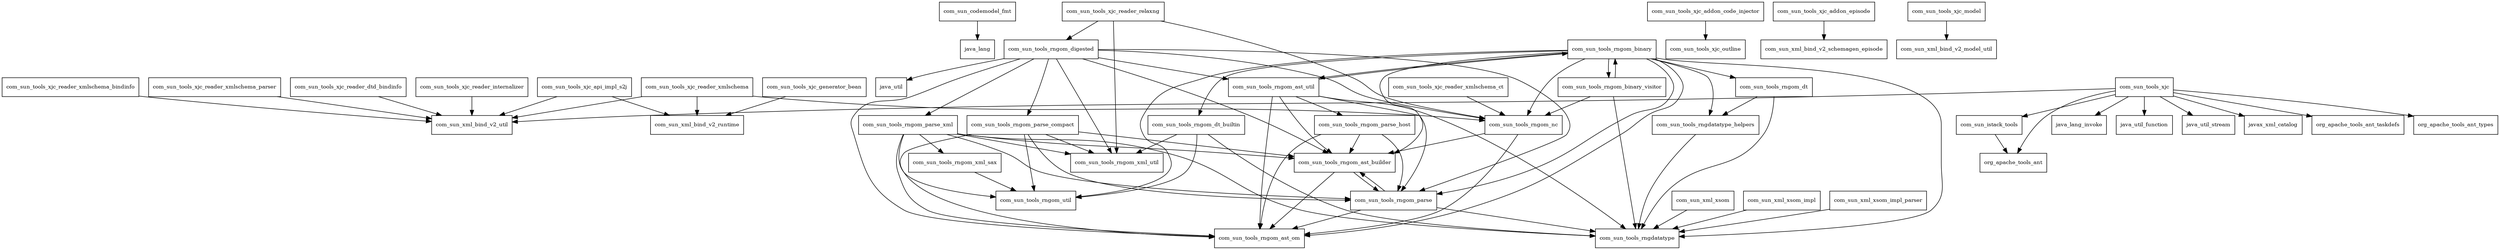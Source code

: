 digraph jaxb_xjc_2_4_0_b180830_0438_package_dependencies {
  node [shape = box, fontsize=10.0];
  com_sun_codemodel_fmt -> java_lang;
  com_sun_istack_tools -> org_apache_tools_ant;
  com_sun_tools_rngdatatype_helpers -> com_sun_tools_rngdatatype;
  com_sun_tools_rngom_ast_builder -> com_sun_tools_rngom_ast_om;
  com_sun_tools_rngom_ast_builder -> com_sun_tools_rngom_parse;
  com_sun_tools_rngom_ast_util -> com_sun_tools_rngdatatype;
  com_sun_tools_rngom_ast_util -> com_sun_tools_rngom_ast_builder;
  com_sun_tools_rngom_ast_util -> com_sun_tools_rngom_ast_om;
  com_sun_tools_rngom_ast_util -> com_sun_tools_rngom_binary;
  com_sun_tools_rngom_ast_util -> com_sun_tools_rngom_parse;
  com_sun_tools_rngom_ast_util -> com_sun_tools_rngom_parse_host;
  com_sun_tools_rngom_binary -> com_sun_tools_rngdatatype;
  com_sun_tools_rngom_binary -> com_sun_tools_rngdatatype_helpers;
  com_sun_tools_rngom_binary -> com_sun_tools_rngom_ast_builder;
  com_sun_tools_rngom_binary -> com_sun_tools_rngom_ast_om;
  com_sun_tools_rngom_binary -> com_sun_tools_rngom_ast_util;
  com_sun_tools_rngom_binary -> com_sun_tools_rngom_binary_visitor;
  com_sun_tools_rngom_binary -> com_sun_tools_rngom_dt;
  com_sun_tools_rngom_binary -> com_sun_tools_rngom_dt_builtin;
  com_sun_tools_rngom_binary -> com_sun_tools_rngom_nc;
  com_sun_tools_rngom_binary -> com_sun_tools_rngom_parse;
  com_sun_tools_rngom_binary -> com_sun_tools_rngom_util;
  com_sun_tools_rngom_binary_visitor -> com_sun_tools_rngdatatype;
  com_sun_tools_rngom_binary_visitor -> com_sun_tools_rngom_binary;
  com_sun_tools_rngom_binary_visitor -> com_sun_tools_rngom_nc;
  com_sun_tools_rngom_digested -> com_sun_tools_rngom_ast_builder;
  com_sun_tools_rngom_digested -> com_sun_tools_rngom_ast_om;
  com_sun_tools_rngom_digested -> com_sun_tools_rngom_ast_util;
  com_sun_tools_rngom_digested -> com_sun_tools_rngom_nc;
  com_sun_tools_rngom_digested -> com_sun_tools_rngom_parse;
  com_sun_tools_rngom_digested -> com_sun_tools_rngom_parse_compact;
  com_sun_tools_rngom_digested -> com_sun_tools_rngom_parse_xml;
  com_sun_tools_rngom_digested -> com_sun_tools_rngom_xml_util;
  com_sun_tools_rngom_digested -> java_util;
  com_sun_tools_rngom_dt -> com_sun_tools_rngdatatype;
  com_sun_tools_rngom_dt -> com_sun_tools_rngdatatype_helpers;
  com_sun_tools_rngom_dt_builtin -> com_sun_tools_rngdatatype;
  com_sun_tools_rngom_dt_builtin -> com_sun_tools_rngom_util;
  com_sun_tools_rngom_dt_builtin -> com_sun_tools_rngom_xml_util;
  com_sun_tools_rngom_nc -> com_sun_tools_rngom_ast_builder;
  com_sun_tools_rngom_nc -> com_sun_tools_rngom_ast_om;
  com_sun_tools_rngom_parse -> com_sun_tools_rngdatatype;
  com_sun_tools_rngom_parse -> com_sun_tools_rngom_ast_builder;
  com_sun_tools_rngom_parse -> com_sun_tools_rngom_ast_om;
  com_sun_tools_rngom_parse_compact -> com_sun_tools_rngom_ast_builder;
  com_sun_tools_rngom_parse_compact -> com_sun_tools_rngom_ast_om;
  com_sun_tools_rngom_parse_compact -> com_sun_tools_rngom_parse;
  com_sun_tools_rngom_parse_compact -> com_sun_tools_rngom_util;
  com_sun_tools_rngom_parse_compact -> com_sun_tools_rngom_xml_util;
  com_sun_tools_rngom_parse_host -> com_sun_tools_rngom_ast_builder;
  com_sun_tools_rngom_parse_host -> com_sun_tools_rngom_ast_om;
  com_sun_tools_rngom_parse_host -> com_sun_tools_rngom_parse;
  com_sun_tools_rngom_parse_xml -> com_sun_tools_rngdatatype;
  com_sun_tools_rngom_parse_xml -> com_sun_tools_rngom_ast_builder;
  com_sun_tools_rngom_parse_xml -> com_sun_tools_rngom_ast_om;
  com_sun_tools_rngom_parse_xml -> com_sun_tools_rngom_parse;
  com_sun_tools_rngom_parse_xml -> com_sun_tools_rngom_util;
  com_sun_tools_rngom_parse_xml -> com_sun_tools_rngom_xml_sax;
  com_sun_tools_rngom_parse_xml -> com_sun_tools_rngom_xml_util;
  com_sun_tools_rngom_xml_sax -> com_sun_tools_rngom_util;
  com_sun_tools_xjc -> com_sun_istack_tools;
  com_sun_tools_xjc -> com_sun_xml_bind_v2_util;
  com_sun_tools_xjc -> java_lang_invoke;
  com_sun_tools_xjc -> java_util_function;
  com_sun_tools_xjc -> java_util_stream;
  com_sun_tools_xjc -> javax_xml_catalog;
  com_sun_tools_xjc -> org_apache_tools_ant;
  com_sun_tools_xjc -> org_apache_tools_ant_taskdefs;
  com_sun_tools_xjc -> org_apache_tools_ant_types;
  com_sun_tools_xjc_addon_code_injector -> com_sun_tools_xjc_outline;
  com_sun_tools_xjc_addon_episode -> com_sun_xml_bind_v2_schemagen_episode;
  com_sun_tools_xjc_api_impl_s2j -> com_sun_xml_bind_v2_runtime;
  com_sun_tools_xjc_api_impl_s2j -> com_sun_xml_bind_v2_util;
  com_sun_tools_xjc_generator_bean -> com_sun_xml_bind_v2_runtime;
  com_sun_tools_xjc_model -> com_sun_xml_bind_v2_model_util;
  com_sun_tools_xjc_reader_dtd_bindinfo -> com_sun_xml_bind_v2_util;
  com_sun_tools_xjc_reader_internalizer -> com_sun_xml_bind_v2_util;
  com_sun_tools_xjc_reader_relaxng -> com_sun_tools_rngom_digested;
  com_sun_tools_xjc_reader_relaxng -> com_sun_tools_rngom_nc;
  com_sun_tools_xjc_reader_relaxng -> com_sun_tools_rngom_xml_util;
  com_sun_tools_xjc_reader_xmlschema -> com_sun_tools_rngom_nc;
  com_sun_tools_xjc_reader_xmlschema -> com_sun_xml_bind_v2_runtime;
  com_sun_tools_xjc_reader_xmlschema -> com_sun_xml_bind_v2_util;
  com_sun_tools_xjc_reader_xmlschema_bindinfo -> com_sun_xml_bind_v2_util;
  com_sun_tools_xjc_reader_xmlschema_ct -> com_sun_tools_rngom_nc;
  com_sun_tools_xjc_reader_xmlschema_parser -> com_sun_xml_bind_v2_util;
  com_sun_xml_xsom -> com_sun_tools_rngdatatype;
  com_sun_xml_xsom_impl -> com_sun_tools_rngdatatype;
  com_sun_xml_xsom_impl_parser -> com_sun_tools_rngdatatype;
}
